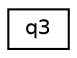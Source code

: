 digraph "Graphical Class Hierarchy"
{
  edge [fontname="Helvetica",fontsize="10",labelfontname="Helvetica",labelfontsize="10"];
  node [fontname="Helvetica",fontsize="10",shape=record];
  rankdir="LR";
  Node1 [label="q3",height=0.2,width=0.4,color="black", fillcolor="white", style="filled",URL="$classq3.html"];
}
